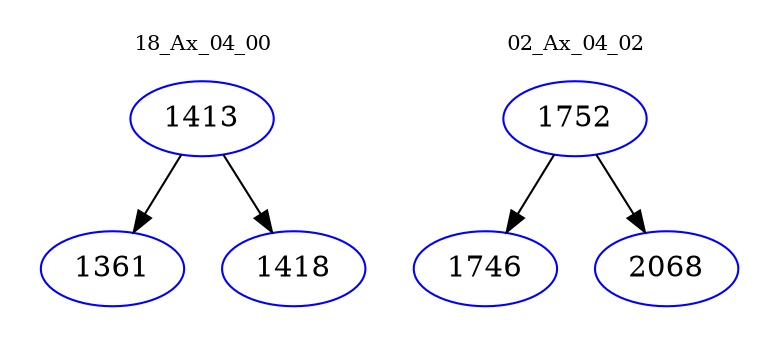 digraph{
subgraph cluster_0 {
color = white
label = "18_Ax_04_00";
fontsize=10;
T0_1413 [label="1413", color="blue"]
T0_1413 -> T0_1361 [color="black"]
T0_1361 [label="1361", color="blue"]
T0_1413 -> T0_1418 [color="black"]
T0_1418 [label="1418", color="blue"]
}
subgraph cluster_1 {
color = white
label = "02_Ax_04_02";
fontsize=10;
T1_1752 [label="1752", color="blue"]
T1_1752 -> T1_1746 [color="black"]
T1_1746 [label="1746", color="blue"]
T1_1752 -> T1_2068 [color="black"]
T1_2068 [label="2068", color="blue"]
}
}
